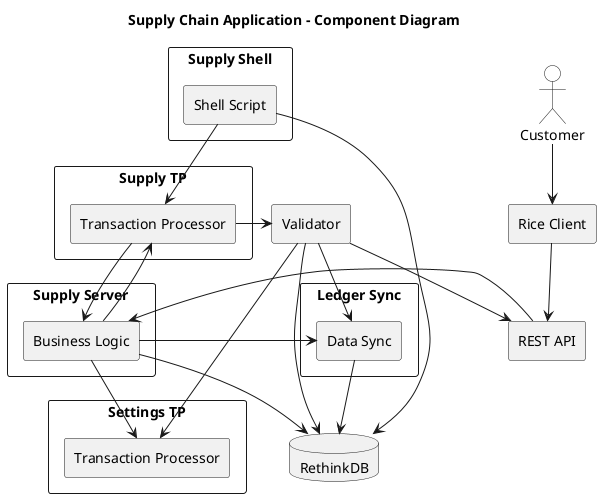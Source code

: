 @startuml SupplyChainApp

title Supply Chain Application - Component Diagram

actor customer as "Customer" #white

rectangle "Supply Server" {
    rectangle "Business Logic" as backend
}

rectangle "Rice Client"

database "RethinkDB" as rethinkDB

rectangle "Supply Shell" {
    rectangle "Shell Script" as shellScript
}

rectangle "Supply TP" {
    rectangle "Transaction Processor" as transactionProcessor
}

rectangle "Validator"

rectangle "REST API"

rectangle "Settings TP" {
    rectangle "Transaction Processor" as settingsProcessor
}

rectangle "Ledger Sync" {
    rectangle "Data Sync" as dataSync
}

customer -down-> "Rice Client"
"Rice Client" -down-> "REST API"
"REST API" --> backend
backend --> rethinkDB
backend -right-> transactionProcessor
backend -right-> dataSync
backend -down-> settingsProcessor
shellScript --> rethinkDB
shellScript --> transactionProcessor
transactionProcessor --> "Validator"
transactionProcessor --> backend
"Validator" --> "REST API"
"Validator" --> settingsProcessor
"Validator" --> rethinkDB
"Validator" --> dataSync
dataSync --> rethinkDB

@enduml
